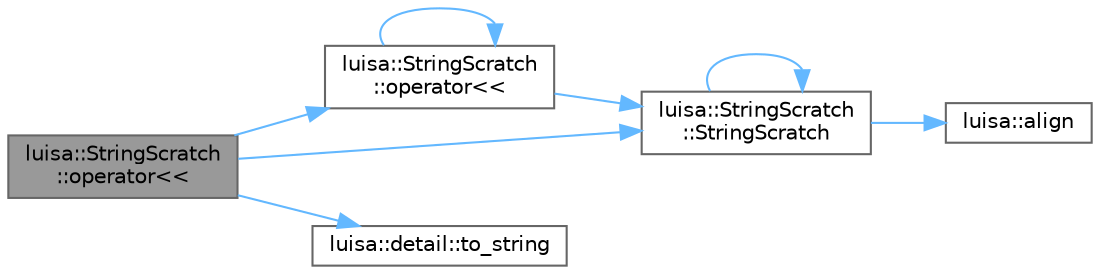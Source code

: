 digraph "luisa::StringScratch::operator&lt;&lt;"
{
 // LATEX_PDF_SIZE
  bgcolor="transparent";
  edge [fontname=Helvetica,fontsize=10,labelfontname=Helvetica,labelfontsize=10];
  node [fontname=Helvetica,fontsize=10,shape=box,height=0.2,width=0.4];
  rankdir="LR";
  Node1 [id="Node000001",label="luisa::StringScratch\l::operator\<\<",height=0.2,width=0.4,color="gray40", fillcolor="grey60", style="filled", fontcolor="black",tooltip=" "];
  Node1 -> Node2 [id="edge8_Node000001_Node000002",color="steelblue1",style="solid",tooltip=" "];
  Node2 [id="Node000002",label="luisa::StringScratch\l::operator\<\<",height=0.2,width=0.4,color="grey40", fillcolor="white", style="filled",URL="$classluisa_1_1_string_scratch.html#a11fea1b708489989e959a7cbd243915f",tooltip=" "];
  Node2 -> Node2 [id="edge9_Node000002_Node000002",color="steelblue1",style="solid",tooltip=" "];
  Node2 -> Node3 [id="edge10_Node000002_Node000003",color="steelblue1",style="solid",tooltip=" "];
  Node3 [id="Node000003",label="luisa::StringScratch\l::StringScratch",height=0.2,width=0.4,color="grey40", fillcolor="white", style="filled",URL="$classluisa_1_1_string_scratch.html#a6934d21c6794682f246394f463209ee8",tooltip=" "];
  Node3 -> Node4 [id="edge11_Node000003_Node000004",color="steelblue1",style="solid",tooltip=" "];
  Node4 [id="Node000004",label="luisa::align",height=0.2,width=0.4,color="grey40", fillcolor="white", style="filled",URL="$namespaceluisa.html#a3dbc3e54897eb1b46a1d95790a626eb7",tooltip=" "];
  Node3 -> Node3 [id="edge12_Node000003_Node000003",color="steelblue1",style="solid",tooltip=" "];
  Node1 -> Node3 [id="edge13_Node000001_Node000003",color="steelblue1",style="solid",tooltip=" "];
  Node1 -> Node5 [id="edge14_Node000001_Node000005",color="steelblue1",style="solid",tooltip=" "];
  Node5 [id="Node000005",label="luisa::detail::to_string",height=0.2,width=0.4,color="grey40", fillcolor="white", style="filled",URL="$namespaceluisa_1_1detail.html#a8919c813b90a61fc49a990432239b307",tooltip=" "];
}
